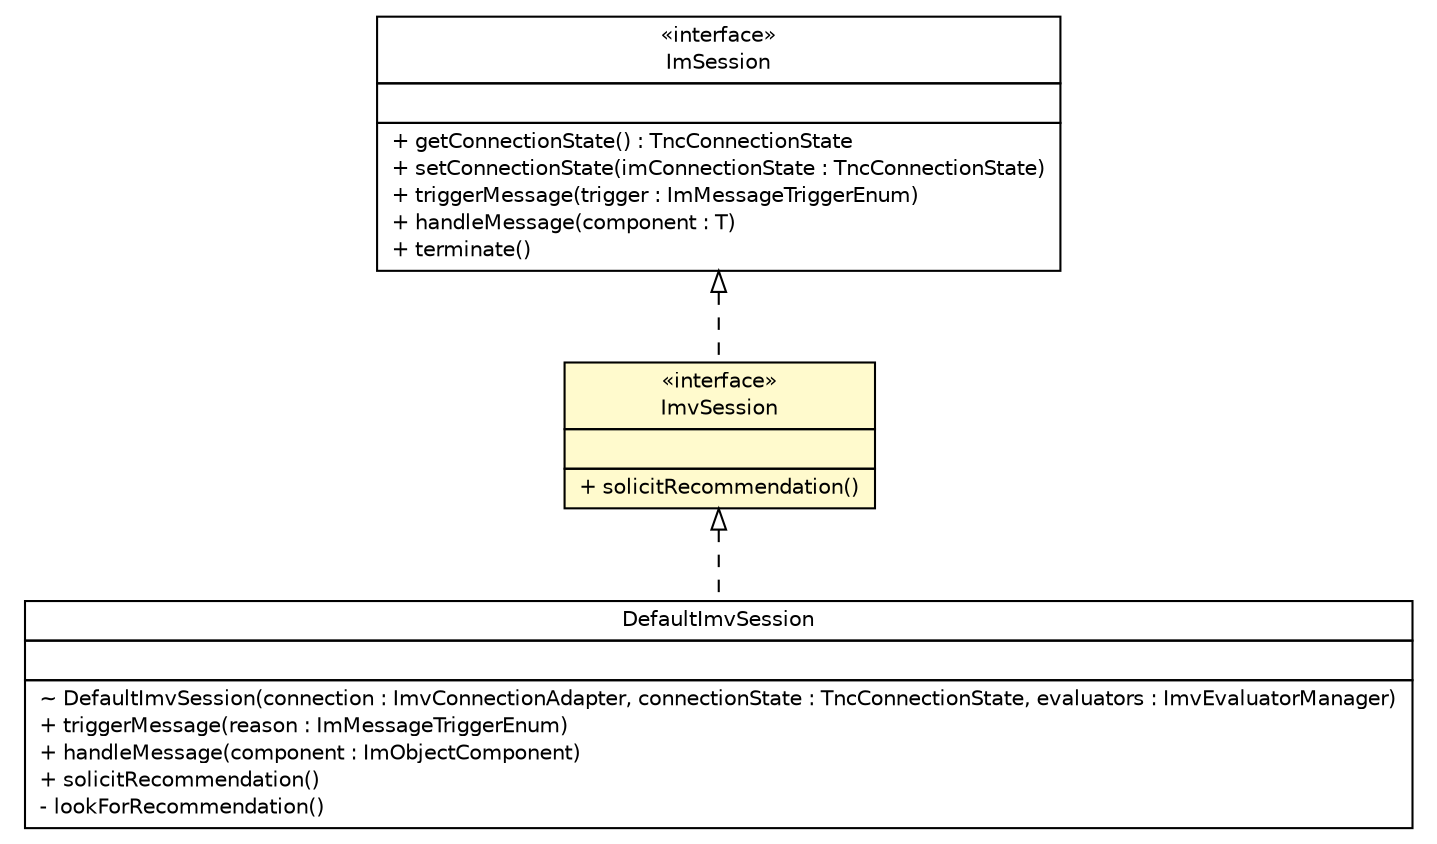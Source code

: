 #!/usr/local/bin/dot
#
# Class diagram 
# Generated by UMLGraph version R5_6 (http://www.umlgraph.org/)
#

digraph G {
	edge [fontname="Helvetica",fontsize=10,labelfontname="Helvetica",labelfontsize=10];
	node [fontname="Helvetica",fontsize=10,shape=plaintext];
	nodesep=0.25;
	ranksep=0.5;
	// de.hsbremen.tc.tnc.im.session.ImSession
	c5943 [label=<<table title="de.hsbremen.tc.tnc.im.session.ImSession" border="0" cellborder="1" cellspacing="0" cellpadding="2" port="p" href="./ImSession.html">
		<tr><td><table border="0" cellspacing="0" cellpadding="1">
<tr><td align="center" balign="center"> &#171;interface&#187; </td></tr>
<tr><td align="center" balign="center"> ImSession </td></tr>
		</table></td></tr>
		<tr><td><table border="0" cellspacing="0" cellpadding="1">
<tr><td align="left" balign="left">  </td></tr>
		</table></td></tr>
		<tr><td><table border="0" cellspacing="0" cellpadding="1">
<tr><td align="left" balign="left"> + getConnectionState() : TncConnectionState </td></tr>
<tr><td align="left" balign="left"> + setConnectionState(imConnectionState : TncConnectionState) </td></tr>
<tr><td align="left" balign="left"> + triggerMessage(trigger : ImMessageTriggerEnum) </td></tr>
<tr><td align="left" balign="left"> + handleMessage(component : T) </td></tr>
<tr><td align="left" balign="left"> + terminate() </td></tr>
		</table></td></tr>
		</table>>, URL="./ImSession.html", fontname="Helvetica", fontcolor="black", fontsize=10.0];
	// de.hsbremen.tc.tnc.im.session.ImvSession
	c5948 [label=<<table title="de.hsbremen.tc.tnc.im.session.ImvSession" border="0" cellborder="1" cellspacing="0" cellpadding="2" port="p" bgcolor="lemonChiffon" href="./ImvSession.html">
		<tr><td><table border="0" cellspacing="0" cellpadding="1">
<tr><td align="center" balign="center"> &#171;interface&#187; </td></tr>
<tr><td align="center" balign="center"> ImvSession </td></tr>
		</table></td></tr>
		<tr><td><table border="0" cellspacing="0" cellpadding="1">
<tr><td align="left" balign="left">  </td></tr>
		</table></td></tr>
		<tr><td><table border="0" cellspacing="0" cellpadding="1">
<tr><td align="left" balign="left"> + solicitRecommendation() </td></tr>
		</table></td></tr>
		</table>>, URL="./ImvSession.html", fontname="Helvetica", fontcolor="black", fontsize=10.0];
	// de.hsbremen.tc.tnc.im.session.DefaultImvSession
	c5956 [label=<<table title="de.hsbremen.tc.tnc.im.session.DefaultImvSession" border="0" cellborder="1" cellspacing="0" cellpadding="2" port="p" href="./DefaultImvSession.html">
		<tr><td><table border="0" cellspacing="0" cellpadding="1">
<tr><td align="center" balign="center"> DefaultImvSession </td></tr>
		</table></td></tr>
		<tr><td><table border="0" cellspacing="0" cellpadding="1">
<tr><td align="left" balign="left">  </td></tr>
		</table></td></tr>
		<tr><td><table border="0" cellspacing="0" cellpadding="1">
<tr><td align="left" balign="left"> ~ DefaultImvSession(connection : ImvConnectionAdapter, connectionState : TncConnectionState, evaluators : ImvEvaluatorManager) </td></tr>
<tr><td align="left" balign="left"> + triggerMessage(reason : ImMessageTriggerEnum) </td></tr>
<tr><td align="left" balign="left"> + handleMessage(component : ImObjectComponent) </td></tr>
<tr><td align="left" balign="left"> + solicitRecommendation() </td></tr>
<tr><td align="left" balign="left"> - lookForRecommendation() </td></tr>
		</table></td></tr>
		</table>>, URL="./DefaultImvSession.html", fontname="Helvetica", fontcolor="black", fontsize=10.0];
	//de.hsbremen.tc.tnc.im.session.ImvSession implements de.hsbremen.tc.tnc.im.session.ImSession
	c5943:p -> c5948:p [dir=back,arrowtail=empty,style=dashed];
	//de.hsbremen.tc.tnc.im.session.DefaultImvSession implements de.hsbremen.tc.tnc.im.session.ImvSession
	c5948:p -> c5956:p [dir=back,arrowtail=empty,style=dashed];
}

